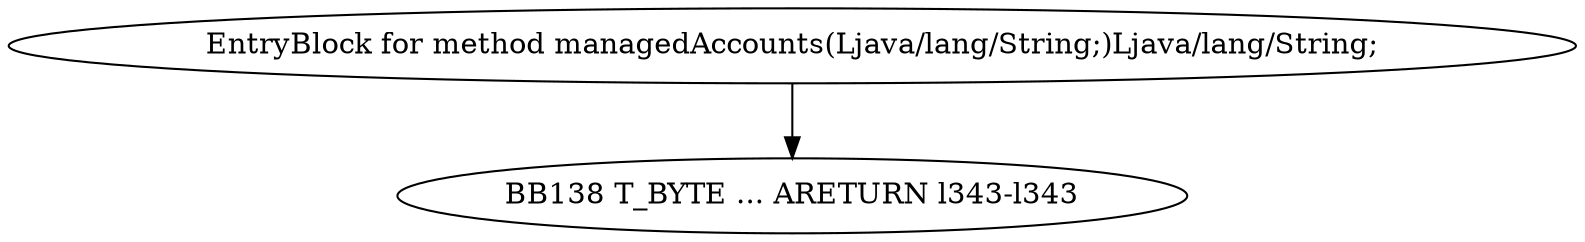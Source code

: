 digraph G {
  1 [ label="BB138 T_BYTE ... ARETURN l343-l343" ];
  2 [ label="EntryBlock for method managedAccounts(Ljava/lang/String;)Ljava/lang/String;" ];
  2 -> 1 [ label="" ];
}
